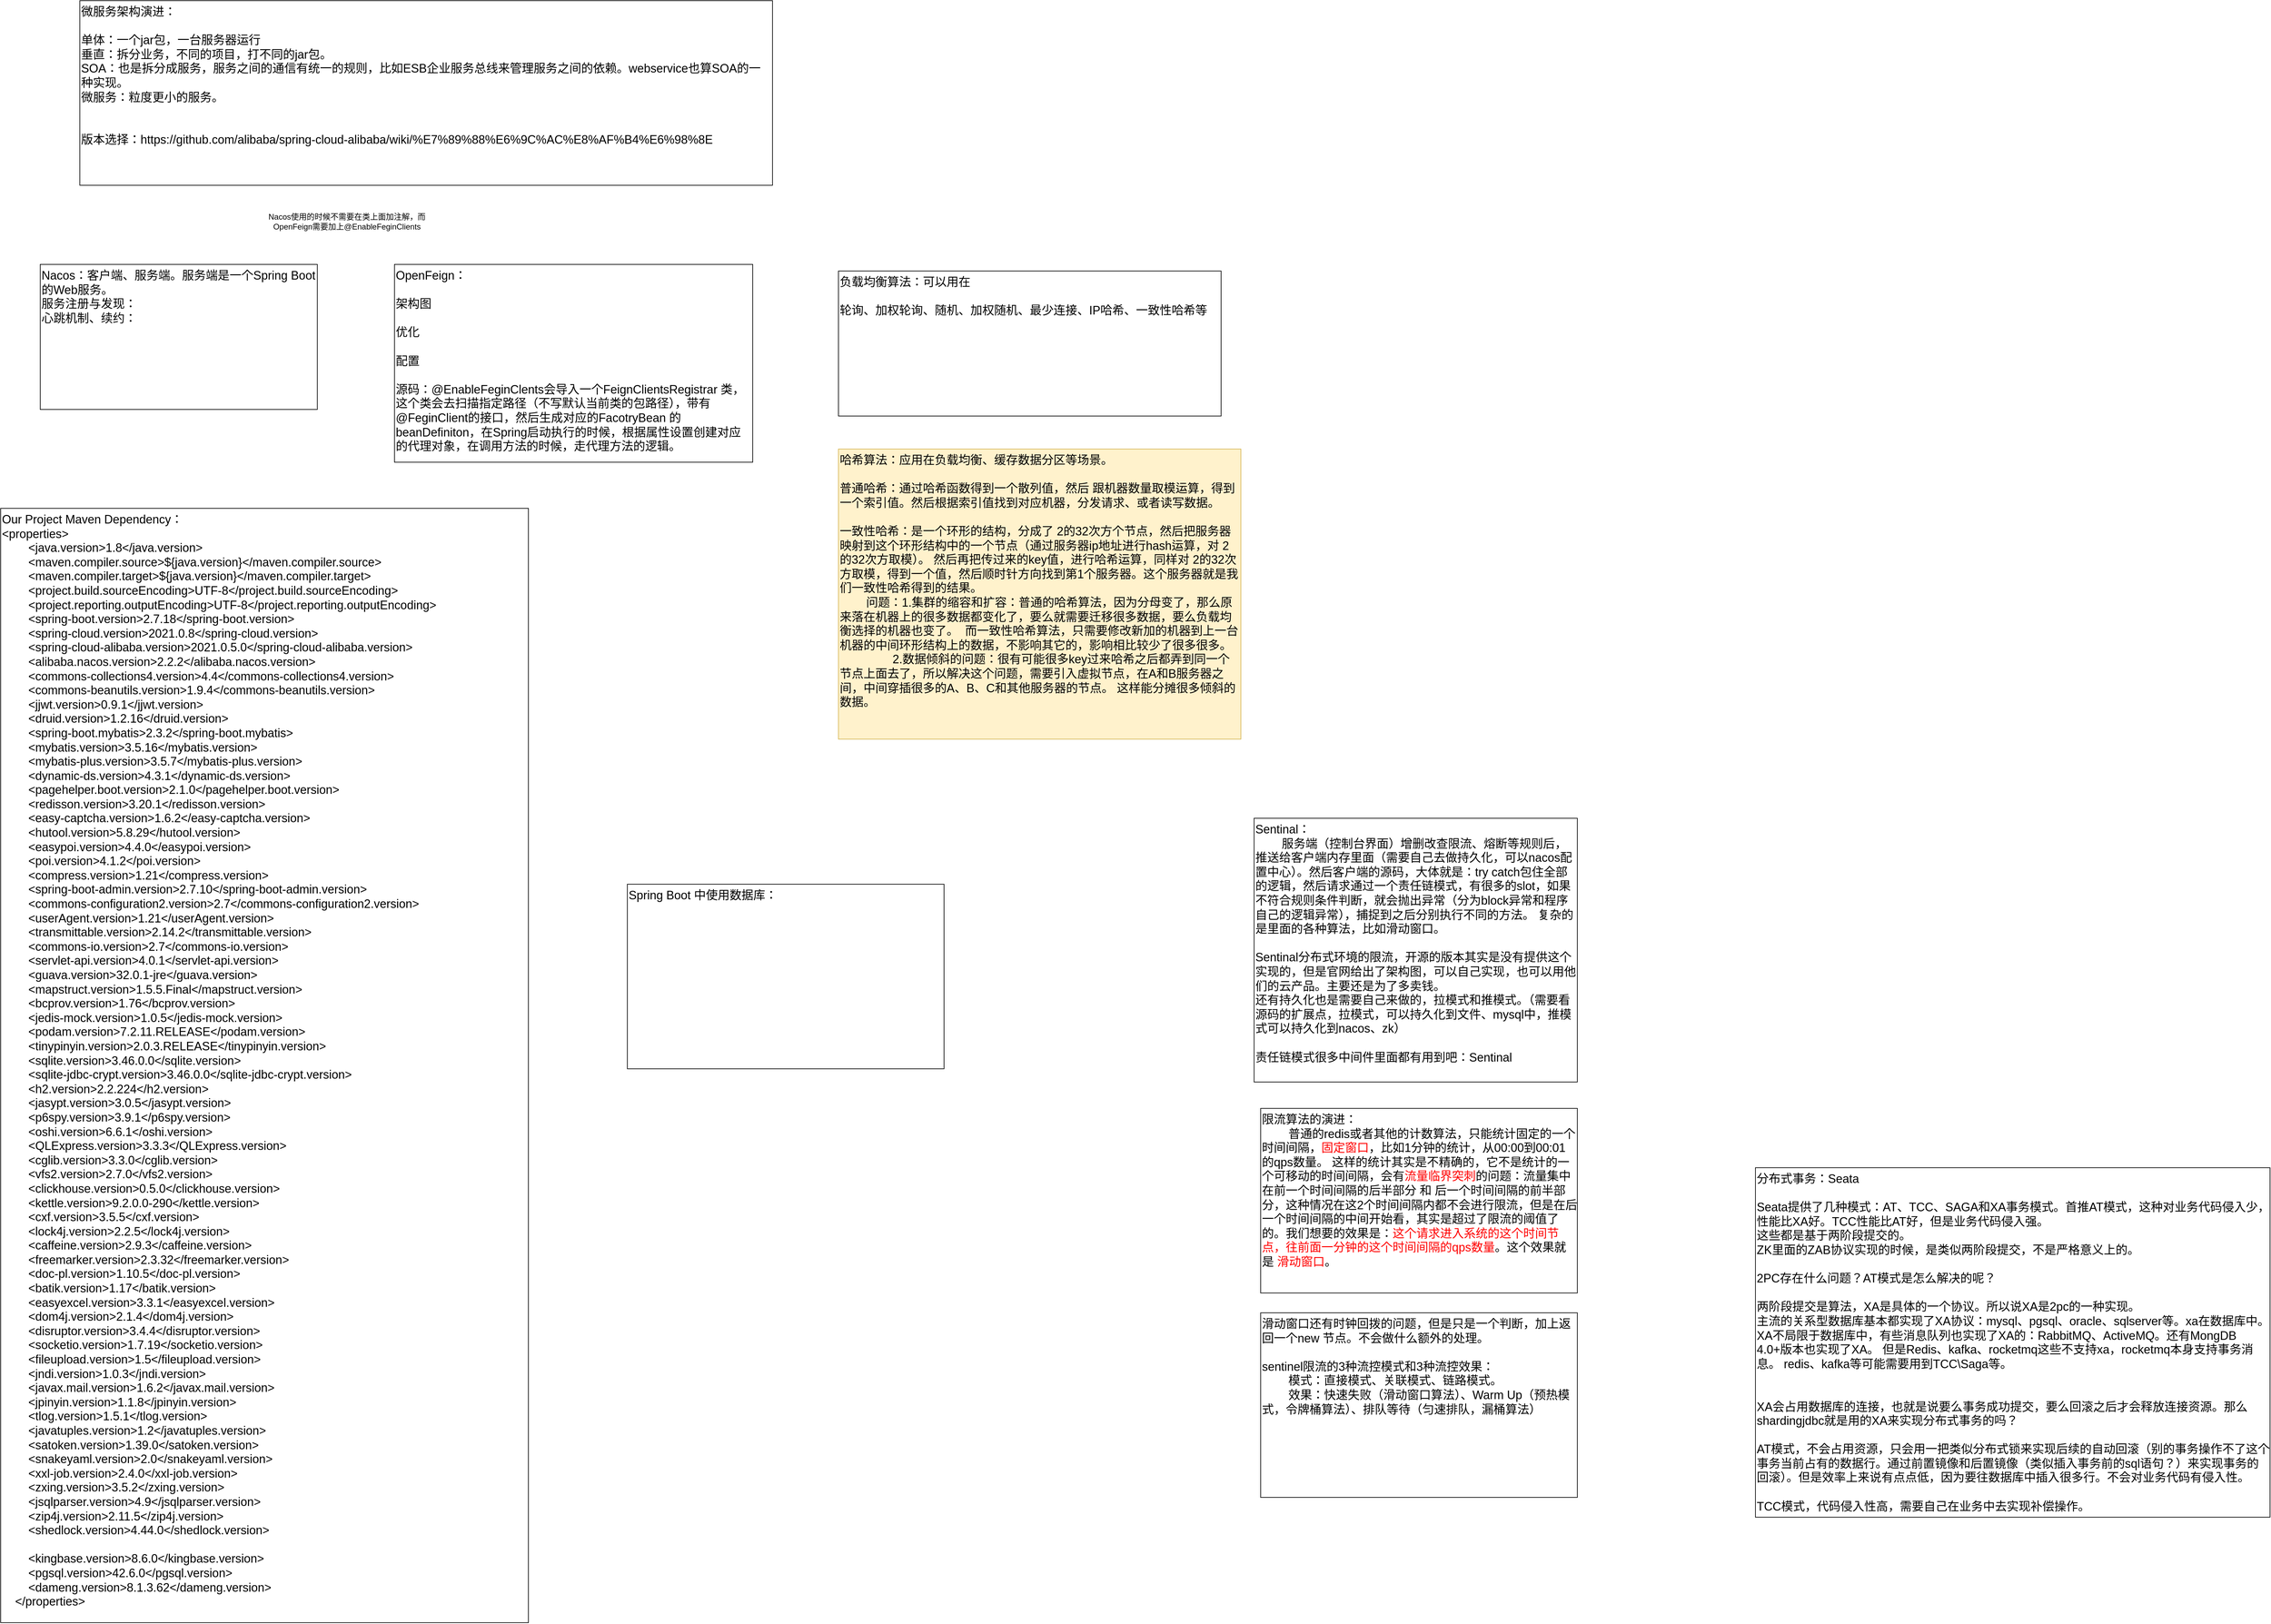 <mxfile version="26.1.3">
  <diagram name="第 1 页" id="bNRUMGfdpHtpgNB-Gve9">
    <mxGraphModel dx="2501" dy="1915" grid="1" gridSize="10" guides="1" tooltips="1" connect="1" arrows="1" fold="1" page="1" pageScale="1" pageWidth="827" pageHeight="1169" math="0" shadow="0">
      <root>
        <mxCell id="0" />
        <mxCell id="1" parent="0" />
        <mxCell id="2RxM4l89XDD24nxAgFgx-1" value="Nacos：客户端、服务端。服务端是一个Spring Boot的Web服务。&lt;div&gt;服务注册与发现：&lt;/div&gt;&lt;div&gt;心跳机制、续约：&lt;br&gt;&lt;div&gt;&lt;br&gt;&lt;/div&gt;&lt;/div&gt;" style="rounded=0;whiteSpace=wrap;html=1;fontSize=18;verticalAlign=top;align=left;" parent="1" vertex="1">
          <mxGeometry x="-130" y="140" width="420" height="220" as="geometry" />
        </mxCell>
        <mxCell id="2RxM4l89XDD24nxAgFgx-2" value="&lt;div&gt;OpenFeign：&lt;/div&gt;&lt;div&gt;&lt;br&gt;&lt;/div&gt;&lt;div&gt;架构图&lt;/div&gt;&lt;div&gt;&lt;br&gt;&lt;/div&gt;&lt;div&gt;优化&lt;/div&gt;&lt;div&gt;&lt;br&gt;&lt;/div&gt;&lt;div&gt;配置&lt;/div&gt;&lt;div&gt;&lt;br&gt;&lt;/div&gt;&lt;div&gt;源码：@EnableFeginClents会导入一个FeignClientsRegistrar 类，这个类会去扫描指定路径（不写默认当前类的包路径），带有@FeginClient的接口，然后生成对应的FacotryBean 的beanDefiniton，在Spring启动执行的时候，&lt;span style=&quot;background-color: transparent; color: light-dark(rgb(0, 0, 0), rgb(255, 255, 255));&quot;&gt;根据属性设置&lt;/span&gt;&lt;span style=&quot;background-color: transparent; color: light-dark(rgb(0, 0, 0), rgb(255, 255, 255));&quot;&gt;创建对应的代理对象，在调用方法的时候，走代理方法的逻辑。&lt;/span&gt;&lt;/div&gt;" style="rounded=0;whiteSpace=wrap;html=1;fontSize=18;verticalAlign=top;align=left;" parent="1" vertex="1">
          <mxGeometry x="407" y="140" width="543" height="300" as="geometry" />
        </mxCell>
        <mxCell id="2RxM4l89XDD24nxAgFgx-3" value="Our Project Maven Dependency：&lt;div&gt;&lt;div&gt;&amp;lt;properties&amp;gt;&lt;/div&gt;&lt;div&gt;&amp;nbsp; &amp;nbsp; &amp;nbsp; &amp;nbsp; &amp;lt;java.version&amp;gt;1.8&amp;lt;/java.version&amp;gt;&lt;/div&gt;&lt;div&gt;&amp;nbsp; &amp;nbsp; &amp;nbsp; &amp;nbsp; &amp;lt;maven.compiler.source&amp;gt;${java.version}&amp;lt;/maven.compiler.source&amp;gt;&lt;/div&gt;&lt;div&gt;&amp;nbsp; &amp;nbsp; &amp;nbsp; &amp;nbsp; &amp;lt;maven.compiler.target&amp;gt;${java.version}&amp;lt;/maven.compiler.target&amp;gt;&lt;/div&gt;&lt;div&gt;&amp;nbsp; &amp;nbsp; &amp;nbsp; &amp;nbsp; &amp;lt;project.build.sourceEncoding&amp;gt;UTF-8&amp;lt;/project.build.sourceEncoding&amp;gt;&lt;/div&gt;&lt;div&gt;&amp;nbsp; &amp;nbsp; &amp;nbsp; &amp;nbsp; &amp;lt;project.reporting.outputEncoding&amp;gt;UTF-8&amp;lt;/project.reporting.outputEncoding&amp;gt;&lt;/div&gt;&lt;div&gt;&amp;nbsp; &amp;nbsp; &amp;nbsp; &amp;nbsp; &amp;lt;spring-boot.version&amp;gt;2.7.18&amp;lt;/spring-boot.version&amp;gt;&lt;/div&gt;&lt;div&gt;&amp;nbsp; &amp;nbsp; &amp;nbsp; &amp;nbsp; &amp;lt;spring-cloud.version&amp;gt;2021.0.8&amp;lt;/spring-cloud.version&amp;gt;&lt;/div&gt;&lt;div&gt;&amp;nbsp; &amp;nbsp; &amp;nbsp; &amp;nbsp; &amp;lt;spring-cloud-alibaba.version&amp;gt;2021.0.5.0&amp;lt;/spring-cloud-alibaba.version&amp;gt;&lt;/div&gt;&lt;div&gt;&amp;nbsp; &amp;nbsp; &amp;nbsp; &amp;nbsp; &amp;lt;alibaba.nacos.version&amp;gt;2.2.2&amp;lt;/alibaba.nacos.version&amp;gt;&lt;/div&gt;&lt;div&gt;&amp;nbsp; &amp;nbsp; &amp;nbsp; &amp;nbsp; &amp;lt;commons-collections4.version&amp;gt;4.4&amp;lt;/commons-collections4.version&amp;gt;&lt;/div&gt;&lt;div&gt;&amp;nbsp; &amp;nbsp; &amp;nbsp; &amp;nbsp; &amp;lt;commons-beanutils.version&amp;gt;1.9.4&amp;lt;/commons-beanutils.version&amp;gt;&lt;/div&gt;&lt;div&gt;&amp;nbsp; &amp;nbsp; &amp;nbsp; &amp;nbsp; &amp;lt;jjwt.version&amp;gt;0.9.1&amp;lt;/jjwt.version&amp;gt;&lt;/div&gt;&lt;div&gt;&amp;nbsp; &amp;nbsp; &amp;nbsp; &amp;nbsp; &amp;lt;druid.version&amp;gt;1.2.16&amp;lt;/druid.version&amp;gt;&lt;/div&gt;&lt;div&gt;&amp;nbsp; &amp;nbsp; &amp;nbsp; &amp;nbsp; &amp;lt;spring-boot.mybatis&amp;gt;2.3.2&amp;lt;/spring-boot.mybatis&amp;gt;&lt;/div&gt;&lt;div&gt;&amp;nbsp; &amp;nbsp; &amp;nbsp; &amp;nbsp; &amp;lt;mybatis.version&amp;gt;3.5.16&amp;lt;/mybatis.version&amp;gt;&lt;/div&gt;&lt;div&gt;&amp;nbsp; &amp;nbsp; &amp;nbsp; &amp;nbsp; &amp;lt;mybatis-plus.version&amp;gt;3.5.7&amp;lt;/mybatis-plus.version&amp;gt;&lt;/div&gt;&lt;div&gt;&amp;nbsp; &amp;nbsp; &amp;nbsp; &amp;nbsp; &amp;lt;dynamic-ds.version&amp;gt;4.3.1&amp;lt;/dynamic-ds.version&amp;gt;&lt;/div&gt;&lt;div&gt;&amp;nbsp; &amp;nbsp; &amp;nbsp; &amp;nbsp; &amp;lt;pagehelper.boot.version&amp;gt;2.1.0&amp;lt;/pagehelper.boot.version&amp;gt;&lt;/div&gt;&lt;div&gt;&amp;nbsp; &amp;nbsp; &amp;nbsp; &amp;nbsp; &amp;lt;redisson.version&amp;gt;3.20.1&amp;lt;/redisson.version&amp;gt;&lt;/div&gt;&lt;div&gt;&amp;nbsp; &amp;nbsp; &amp;nbsp; &amp;nbsp; &amp;lt;easy-captcha.version&amp;gt;1.6.2&amp;lt;/easy-captcha.version&amp;gt;&lt;/div&gt;&lt;div&gt;&amp;nbsp; &amp;nbsp; &amp;nbsp; &amp;nbsp; &amp;lt;hutool.version&amp;gt;5.8.29&amp;lt;/hutool.version&amp;gt;&lt;/div&gt;&lt;div&gt;&amp;nbsp; &amp;nbsp; &amp;nbsp; &amp;nbsp; &amp;lt;easypoi.version&amp;gt;4.4.0&amp;lt;/easypoi.version&amp;gt;&lt;/div&gt;&lt;div&gt;&amp;nbsp; &amp;nbsp; &amp;nbsp; &amp;nbsp; &amp;lt;poi.version&amp;gt;4.1.2&amp;lt;/poi.version&amp;gt;&lt;/div&gt;&lt;div&gt;&amp;nbsp; &amp;nbsp; &amp;nbsp; &amp;nbsp; &amp;lt;compress.version&amp;gt;1.21&amp;lt;/compress.version&amp;gt;&lt;/div&gt;&lt;div&gt;&amp;nbsp; &amp;nbsp; &amp;nbsp; &amp;nbsp; &amp;lt;spring-boot-admin.version&amp;gt;2.7.10&amp;lt;/spring-boot-admin.version&amp;gt;&lt;/div&gt;&lt;div&gt;&amp;nbsp; &amp;nbsp; &amp;nbsp; &amp;nbsp; &amp;lt;commons-configuration2.version&amp;gt;2.7&amp;lt;/commons-configuration2.version&amp;gt;&lt;/div&gt;&lt;div&gt;&amp;nbsp; &amp;nbsp; &amp;nbsp; &amp;nbsp; &amp;lt;userAgent.version&amp;gt;1.21&amp;lt;/userAgent.version&amp;gt;&lt;/div&gt;&lt;div&gt;&amp;nbsp; &amp;nbsp; &amp;nbsp; &amp;nbsp; &amp;lt;transmittable.version&amp;gt;2.14.2&amp;lt;/transmittable.version&amp;gt;&lt;/div&gt;&lt;div&gt;&amp;nbsp; &amp;nbsp; &amp;nbsp; &amp;nbsp; &amp;lt;commons-io.version&amp;gt;2.7&amp;lt;/commons-io.version&amp;gt;&lt;/div&gt;&lt;div&gt;&amp;nbsp; &amp;nbsp; &amp;nbsp; &amp;nbsp; &amp;lt;servlet-api.version&amp;gt;4.0.1&amp;lt;/servlet-api.version&amp;gt;&lt;/div&gt;&lt;div&gt;&amp;nbsp; &amp;nbsp; &amp;nbsp; &amp;nbsp; &amp;lt;guava.version&amp;gt;32.0.1-jre&amp;lt;/guava.version&amp;gt;&lt;/div&gt;&lt;div&gt;&amp;nbsp; &amp;nbsp; &amp;nbsp; &amp;nbsp; &amp;lt;mapstruct.version&amp;gt;1.5.5.Final&amp;lt;/mapstruct.version&amp;gt;&lt;/div&gt;&lt;div&gt;&amp;nbsp; &amp;nbsp; &amp;nbsp; &amp;nbsp; &amp;lt;bcprov.version&amp;gt;1.76&amp;lt;/bcprov.version&amp;gt;&lt;/div&gt;&lt;div&gt;&amp;nbsp; &amp;nbsp; &amp;nbsp; &amp;nbsp; &amp;lt;jedis-mock.version&amp;gt;1.0.5&amp;lt;/jedis-mock.version&amp;gt;&lt;/div&gt;&lt;div&gt;&amp;nbsp; &amp;nbsp; &amp;nbsp; &amp;nbsp; &amp;lt;podam.version&amp;gt;7.2.11.RELEASE&amp;lt;/podam.version&amp;gt;&lt;/div&gt;&lt;div&gt;&amp;nbsp; &amp;nbsp; &amp;nbsp; &amp;nbsp; &amp;lt;tinypinyin.version&amp;gt;2.0.3.RELEASE&amp;lt;/tinypinyin.version&amp;gt;&lt;/div&gt;&lt;div&gt;&amp;nbsp; &amp;nbsp; &amp;nbsp; &amp;nbsp; &amp;lt;sqlite.version&amp;gt;3.46.0.0&amp;lt;/sqlite.version&amp;gt;&lt;/div&gt;&lt;div&gt;&amp;nbsp; &amp;nbsp; &amp;nbsp; &amp;nbsp; &amp;lt;sqlite-jdbc-crypt.version&amp;gt;3.46.0.0&amp;lt;/sqlite-jdbc-crypt.version&amp;gt;&lt;/div&gt;&lt;div&gt;&amp;nbsp; &amp;nbsp; &amp;nbsp; &amp;nbsp; &amp;lt;h2.version&amp;gt;2.2.224&amp;lt;/h2.version&amp;gt;&lt;/div&gt;&lt;div&gt;&amp;nbsp; &amp;nbsp; &amp;nbsp; &amp;nbsp; &amp;lt;jasypt.version&amp;gt;3.0.5&amp;lt;/jasypt.version&amp;gt;&lt;/div&gt;&lt;div&gt;&amp;nbsp; &amp;nbsp; &amp;nbsp; &amp;nbsp; &amp;lt;p6spy.version&amp;gt;3.9.1&amp;lt;/p6spy.version&amp;gt;&lt;/div&gt;&lt;div&gt;&amp;nbsp; &amp;nbsp; &amp;nbsp; &amp;nbsp; &amp;lt;oshi.version&amp;gt;6.6.1&amp;lt;/oshi.version&amp;gt;&lt;/div&gt;&lt;div&gt;&amp;nbsp; &amp;nbsp; &amp;nbsp; &amp;nbsp; &amp;lt;QLExpress.version&amp;gt;3.3.3&amp;lt;/QLExpress.version&amp;gt;&lt;/div&gt;&lt;div&gt;&amp;nbsp; &amp;nbsp; &amp;nbsp; &amp;nbsp; &amp;lt;cglib.version&amp;gt;3.3.0&amp;lt;/cglib.version&amp;gt;&lt;/div&gt;&lt;div&gt;&amp;nbsp; &amp;nbsp; &amp;nbsp; &amp;nbsp; &amp;lt;vfs2.version&amp;gt;2.7.0&amp;lt;/vfs2.version&amp;gt;&lt;/div&gt;&lt;div&gt;&amp;nbsp; &amp;nbsp; &amp;nbsp; &amp;nbsp; &amp;lt;clickhouse.version&amp;gt;0.5.0&amp;lt;/clickhouse.version&amp;gt;&lt;/div&gt;&lt;div&gt;&amp;nbsp; &amp;nbsp; &amp;nbsp; &amp;nbsp; &amp;lt;kettle.version&amp;gt;9.2.0.0-290&amp;lt;/kettle.version&amp;gt;&lt;/div&gt;&lt;div&gt;&amp;nbsp; &amp;nbsp; &amp;nbsp; &amp;nbsp; &amp;lt;cxf.version&amp;gt;3.5.5&amp;lt;/cxf.version&amp;gt;&lt;/div&gt;&lt;div&gt;&amp;nbsp; &amp;nbsp; &amp;nbsp; &amp;nbsp; &amp;lt;lock4j.version&amp;gt;2.2.5&amp;lt;/lock4j.version&amp;gt;&lt;/div&gt;&lt;div&gt;&amp;nbsp; &amp;nbsp; &amp;nbsp; &amp;nbsp; &amp;lt;caffeine.version&amp;gt;2.9.3&amp;lt;/caffeine.version&amp;gt;&lt;/div&gt;&lt;div&gt;&amp;nbsp; &amp;nbsp; &amp;nbsp; &amp;nbsp; &amp;lt;freemarker.version&amp;gt;2.3.32&amp;lt;/freemarker.version&amp;gt;&lt;/div&gt;&lt;div&gt;&amp;nbsp; &amp;nbsp; &amp;nbsp; &amp;nbsp; &amp;lt;doc-pl.version&amp;gt;1.10.5&amp;lt;/doc-pl.version&amp;gt;&lt;/div&gt;&lt;div&gt;&amp;nbsp; &amp;nbsp; &amp;nbsp; &amp;nbsp; &amp;lt;batik.version&amp;gt;1.17&amp;lt;/batik.version&amp;gt;&lt;/div&gt;&lt;div&gt;&amp;nbsp; &amp;nbsp; &amp;nbsp; &amp;nbsp; &amp;lt;easyexcel.version&amp;gt;3.3.1&amp;lt;/easyexcel.version&amp;gt;&lt;/div&gt;&lt;div&gt;&amp;nbsp; &amp;nbsp; &amp;nbsp; &amp;nbsp; &amp;lt;dom4j.version&amp;gt;2.1.4&amp;lt;/dom4j.version&amp;gt;&lt;/div&gt;&lt;div&gt;&amp;nbsp; &amp;nbsp; &amp;nbsp; &amp;nbsp; &amp;lt;disruptor.version&amp;gt;3.4.4&amp;lt;/disruptor.version&amp;gt;&lt;/div&gt;&lt;div&gt;&amp;nbsp; &amp;nbsp; &amp;nbsp; &amp;nbsp; &amp;lt;socketio.version&amp;gt;1.7.19&amp;lt;/socketio.version&amp;gt;&lt;/div&gt;&lt;div&gt;&amp;nbsp; &amp;nbsp; &amp;nbsp; &amp;nbsp; &amp;lt;fileupload.version&amp;gt;1.5&amp;lt;/fileupload.version&amp;gt;&lt;/div&gt;&lt;div&gt;&amp;nbsp; &amp;nbsp; &amp;nbsp; &amp;nbsp; &amp;lt;jndi.version&amp;gt;1.0.3&amp;lt;/jndi.version&amp;gt;&lt;/div&gt;&lt;div&gt;&amp;nbsp; &amp;nbsp; &amp;nbsp; &amp;nbsp; &amp;lt;javax.mail.version&amp;gt;1.6.2&amp;lt;/javax.mail.version&amp;gt;&lt;/div&gt;&lt;div&gt;&amp;nbsp; &amp;nbsp; &amp;nbsp; &amp;nbsp; &amp;lt;jpinyin.version&amp;gt;1.1.8&amp;lt;/jpinyin.version&amp;gt;&lt;/div&gt;&lt;div&gt;&amp;nbsp; &amp;nbsp; &amp;nbsp; &amp;nbsp; &amp;lt;tlog.version&amp;gt;1.5.1&amp;lt;/tlog.version&amp;gt;&lt;/div&gt;&lt;div&gt;&amp;nbsp; &amp;nbsp; &amp;nbsp; &amp;nbsp; &amp;lt;javatuples.version&amp;gt;1.2&amp;lt;/javatuples.version&amp;gt;&lt;/div&gt;&lt;div&gt;&amp;nbsp; &amp;nbsp; &amp;nbsp; &amp;nbsp; &amp;lt;satoken.version&amp;gt;1.39.0&amp;lt;/satoken.version&amp;gt;&lt;/div&gt;&lt;div&gt;&amp;nbsp; &amp;nbsp; &amp;nbsp; &amp;nbsp; &amp;lt;snakeyaml.version&amp;gt;2.0&amp;lt;/snakeyaml.version&amp;gt;&lt;/div&gt;&lt;div&gt;&amp;nbsp; &amp;nbsp; &amp;nbsp; &amp;nbsp; &amp;lt;xxl-job.version&amp;gt;2.4.0&amp;lt;/xxl-job.version&amp;gt;&lt;/div&gt;&lt;div&gt;&amp;nbsp; &amp;nbsp; &amp;nbsp; &amp;nbsp; &amp;lt;zxing.version&amp;gt;3.5.2&amp;lt;/zxing.version&amp;gt;&lt;/div&gt;&lt;div&gt;&amp;nbsp; &amp;nbsp; &amp;nbsp; &amp;nbsp; &amp;lt;jsqlparser.version&amp;gt;4.9&amp;lt;/jsqlparser.version&amp;gt;&lt;/div&gt;&lt;div&gt;&amp;nbsp; &amp;nbsp; &amp;nbsp; &amp;nbsp; &amp;lt;zip4j.version&amp;gt;2.11.5&amp;lt;/zip4j.version&amp;gt;&lt;/div&gt;&lt;div&gt;&amp;nbsp; &amp;nbsp; &amp;nbsp; &amp;nbsp; &amp;lt;shedlock.version&amp;gt;4.44.0&amp;lt;/shedlock.version&amp;gt;&lt;/div&gt;&lt;div&gt;&lt;br&gt;&lt;/div&gt;&lt;div&gt;&amp;nbsp; &amp;nbsp; &amp;nbsp; &amp;nbsp; &amp;lt;kingbase.version&amp;gt;8.6.0&amp;lt;/kingbase.version&amp;gt;&lt;/div&gt;&lt;div&gt;&amp;nbsp; &amp;nbsp; &amp;nbsp; &amp;nbsp; &amp;lt;pgsql.version&amp;gt;42.6.0&amp;lt;/pgsql.version&amp;gt;&lt;/div&gt;&lt;div&gt;&amp;nbsp; &amp;nbsp; &amp;nbsp; &amp;nbsp; &amp;lt;dameng.version&amp;gt;8.1.3.62&amp;lt;/dameng.version&amp;gt;&lt;/div&gt;&lt;div&gt;&amp;nbsp; &amp;nbsp; &amp;lt;/properties&amp;gt;&lt;/div&gt;&lt;div&gt;&lt;br&gt;&lt;/div&gt;&lt;/div&gt;" style="rounded=0;whiteSpace=wrap;html=1;fontSize=18;verticalAlign=top;align=left;" parent="1" vertex="1">
          <mxGeometry x="-190" y="510" width="800" height="1690" as="geometry" />
        </mxCell>
        <mxCell id="8Nu4Ka4w16lwiklZhjRO-1" value="微服务架构演进：&lt;div&gt;&lt;br&gt;&lt;/div&gt;&lt;div&gt;单体：一个jar包，一台服务器运行&lt;/div&gt;&lt;div&gt;垂直：拆分业务，不同的项目，打不同的jar包。&lt;/div&gt;&lt;div&gt;SOA：也是拆分成服务，服务之间的通信有统一的规则，比如ESB企业服务总线来管理服务之间的依赖。webservice也算SOA的一种实现。&lt;/div&gt;&lt;div&gt;微服务：粒度更小的服务。&lt;/div&gt;&lt;div&gt;&lt;br&gt;&lt;/div&gt;&lt;div&gt;&lt;br&gt;&lt;/div&gt;&lt;div&gt;版本选择：https://github.com/alibaba/spring-cloud-alibaba/wiki/%E7%89%88%E6%9C%AC%E8%AF%B4%E6%98%8E&lt;br&gt;&lt;div&gt;&lt;br&gt;&lt;/div&gt;&lt;/div&gt;" style="rounded=0;whiteSpace=wrap;html=1;fontSize=18;verticalAlign=top;align=left;" parent="1" vertex="1">
          <mxGeometry x="-70" y="-260" width="1050" height="280" as="geometry" />
        </mxCell>
        <mxCell id="JkpguMBfyvvDvHadpzbC-1" value="&lt;div&gt;负载均衡算法：可以用在&lt;/div&gt;&lt;div&gt;&lt;br&gt;&lt;/div&gt;&lt;div&gt;轮询、加权轮询、随机、加权随机、最少连接、IP哈希、一致性哈希等&lt;/div&gt;" style="rounded=0;whiteSpace=wrap;html=1;fontSize=18;verticalAlign=top;align=left;" parent="1" vertex="1">
          <mxGeometry x="1080" y="150" width="580" height="220" as="geometry" />
        </mxCell>
        <mxCell id="VfdaiQWPS9US5twS7hE0-1" value="&lt;div&gt;哈希算法：应用在负载均衡、缓存数据分区等场景。&lt;/div&gt;&lt;div&gt;&lt;br&gt;&lt;/div&gt;&lt;div&gt;普通哈希：通过哈希函数得到一个散列值，然后 跟机器数量取模运算，得到一个索引值。然后根据索引值找到对应机器，分发请求、或者读写数据。&lt;/div&gt;&lt;div&gt;&lt;br&gt;&lt;/div&gt;一致性哈希：是一个环形的结构，分成了 2的32次方个节点，然后把服务器映射到这个环形结构中的一个节点（通过服务器ip地址进行hash运算，对 2的32次方取模）。 然后再把传过来的key值，进行哈希运算，同样对 2的32次方取模，得到一个值，然后顺时针方向找到第1个服务器。这个服务器就是我们一致性哈希得到的结果。&lt;div&gt;&lt;span style=&quot;white-space: pre;&quot;&gt;&#x9;&lt;/span&gt;问题：1.集群的缩容和扩容：普通的哈希算法，因为分母变了，那么原来落在机器上的很多数据都变化了，要么就需要迁移很多数据，要么负载均衡选择的机器也变了。&amp;nbsp; 而一致性哈希算法，只需要修改新加的机器到上一台机器的中间环形结构上的数据，不影响其它的，影响相比较少了很多很多。&lt;br&gt;&lt;/div&gt;&lt;div&gt;&lt;span style=&quot;white-space: pre;&quot;&gt;&#x9;&lt;/span&gt;&lt;span style=&quot;white-space: pre;&quot;&gt;&#x9;&lt;/span&gt;2.数据倾斜的问题：很有可能很多key过来哈希之后都弄到同一个节点上面去了，所以解决这个问题，需要引入虚拟节点，在A和B服务器之间，中间穿插很多的A、B、C和其他服务器的节点。 这样能分摊很多倾斜的数据。&lt;br&gt;&lt;/div&gt;" style="rounded=0;whiteSpace=wrap;html=1;fontSize=18;verticalAlign=top;align=left;fillColor=#fff2cc;strokeColor=#d6b656;" parent="1" vertex="1">
          <mxGeometry x="1080" y="420" width="610" height="440" as="geometry" />
        </mxCell>
        <mxCell id="VfdaiQWPS9US5twS7hE0-2" value="Spring Boot 中使用数据库：" style="rounded=0;whiteSpace=wrap;html=1;fontSize=18;verticalAlign=top;align=left;" parent="1" vertex="1">
          <mxGeometry x="760" y="1080" width="480" height="280" as="geometry" />
        </mxCell>
        <mxCell id="llbknPpr0wl2aexQ5wte-1" value="Sentinal：&lt;div&gt;&lt;span style=&quot;white-space: pre;&quot;&gt;&#x9;&lt;/span&gt;服务端（控制台界面）增删改查限流、熔断等规则后，推送给客户端内存里面（需要自己去做持久化，可以nacos配置中心）。然后客户端的源码，大体就是：try catch包住全部的逻辑，然后请求通过一个责任链模式，有很多的slot，如果不符合规则条件判断，就会抛出异常（分为block异常和程序自己的逻辑异常），捕捉到之后分别执行不同的方法。 复杂的是里面的各种算法，比如滑动窗口。&lt;br&gt;&lt;/div&gt;&lt;div&gt;&lt;br&gt;&lt;/div&gt;&lt;div&gt;Sentinal分布式环境的限流，开源的版本其实是没有提供这个实现的，但是官网给出了架构图，可以自己实现，也可以用他们的云产品。主要还是为了多卖钱。&lt;/div&gt;&lt;div&gt;还有持久化也是需要自己来做的，拉模式和推模式。（需要看源码的扩展点，拉模式，可以持久化到文件、mysql中，推模式可以持久化到nacos、zk）&lt;/div&gt;&lt;div&gt;&lt;br&gt;&lt;/div&gt;&lt;div&gt;责任链模式很多中间件里面都有用到吧：Sentinal&lt;/div&gt;&lt;div&gt;&lt;br&gt;&lt;/div&gt;" style="rounded=0;whiteSpace=wrap;html=1;fontSize=18;verticalAlign=top;align=left;" parent="1" vertex="1">
          <mxGeometry x="1710" y="980" width="490" height="400" as="geometry" />
        </mxCell>
        <mxCell id="UeN3P7YvOwQrCzJwxY_4-1" value="限流算法的演进：&lt;div&gt;&lt;span style=&quot;white-space: pre;&quot;&gt;&#x9;&lt;/span&gt;普通的redis或者其他的计数算法，只能统计固定的一个时间间隔，&lt;font style=&quot;color: rgb(255, 0, 0);&quot;&gt;固定窗口&lt;/font&gt;，比如1分钟的统计，从00:00到00:01的qps数量。 这样的统计其实是不精确的，&lt;span style=&quot;background-color: transparent; color: light-dark(rgb(0, 0, 0), rgb(255, 255, 255));&quot;&gt;它不是统计的一个可移动的时间间隔，&lt;/span&gt;&lt;span style=&quot;background-color: transparent; color: light-dark(rgb(0, 0, 0), rgb(255, 255, 255));&quot;&gt;会有&lt;/span&gt;&lt;font style=&quot;background-color: transparent; color: rgb(255, 0, 0);&quot;&gt;流量临界突刺&lt;/font&gt;&lt;span style=&quot;background-color: transparent; color: light-dark(rgb(0, 0, 0), rgb(255, 255, 255));&quot;&gt;的问题：流量集中在前一个时间间隔的后半部分 和 后一个时间间隔的前半部分，这种情况在这2个时间间隔内都不会进行限流，但是在后一个时间间隔的中间开始看，其实是超过了限流的阈值了的。我们想要的效果是：&lt;/span&gt;&lt;font style=&quot;background-color: transparent; color: rgb(255, 0, 0);&quot;&gt;这个请求进入系统的这个时间节点，往前面一分钟的这个时间间隔的qps数量&lt;/font&gt;&lt;span style=&quot;background-color: transparent; color: light-dark(rgb(0, 0, 0), rgb(255, 255, 255));&quot;&gt;。这个效果就是 &lt;/span&gt;&lt;font style=&quot;background-color: transparent; color: rgb(255, 0, 0);&quot;&gt;滑动窗口&lt;/font&gt;&lt;span style=&quot;background-color: transparent; color: light-dark(rgb(0, 0, 0), rgb(255, 255, 255));&quot;&gt;。&lt;/span&gt;&lt;/div&gt;&lt;div&gt;&lt;div&gt;&lt;br&gt;&lt;/div&gt;&lt;/div&gt;" style="rounded=0;whiteSpace=wrap;html=1;fontSize=18;verticalAlign=top;align=left;" parent="1" vertex="1">
          <mxGeometry x="1720" y="1420" width="480" height="280" as="geometry" />
        </mxCell>
        <mxCell id="YG4GrdYwy3NGrYMXa4sz-1" value="滑动窗口还有时钟回拨的问题，但是只是一个判断，加上返回一个new 节点。不会做什么额外的处理。&lt;div&gt;&lt;br&gt;&lt;/div&gt;&lt;div&gt;sentinel限流的3种流控模式和3种流控效果：&lt;/div&gt;&lt;div&gt;&lt;span style=&quot;white-space: pre;&quot;&gt;&#x9;&lt;/span&gt;模式：直接模式、关联模式、链路模式。&lt;/div&gt;&lt;div&gt;&lt;span style=&quot;white-space: pre;&quot;&gt;&#x9;&lt;/span&gt;效果：快速失败（滑动窗口算法）、Warm Up（预热模式，令牌桶算法）、排队等待（匀速排队，漏桶算法）&lt;br&gt;&lt;/div&gt;&lt;div&gt;&lt;div&gt;&lt;div&gt;&lt;br&gt;&lt;/div&gt;&lt;/div&gt;&lt;/div&gt;" style="rounded=0;whiteSpace=wrap;html=1;fontSize=18;verticalAlign=top;align=left;" parent="1" vertex="1">
          <mxGeometry x="1720" y="1730" width="480" height="280" as="geometry" />
        </mxCell>
        <mxCell id="xb5FwsVI7nqsQViI3kiX-1" value="Nacos使用的时候不需要在类上面加注解，而OpenFeign需要加上@EnableFeginClients" style="text;html=1;align=center;verticalAlign=middle;whiteSpace=wrap;rounded=0;" parent="1" vertex="1">
          <mxGeometry x="210" y="50" width="250" height="50" as="geometry" />
        </mxCell>
        <mxCell id="lFDamCLCkBhxT8NYs803-1" value="&lt;div&gt;分布式事务：Seata&lt;/div&gt;&lt;div&gt;&lt;br&gt;&lt;/div&gt;&lt;div&gt;Seata提供了几种模式：AT、TCC、SAGA和XA事务模式。首推AT模式，这种对业务代码侵入少，性能比XA好。TCC性能比AT好，但是业务代码侵入强。&lt;/div&gt;&lt;div&gt;这些都是基于两阶段提交的。&lt;/div&gt;&lt;div&gt;ZK里面的ZAB协议实现的时候，是类似两阶段提交，不是严格意义上的。&lt;/div&gt;&lt;div&gt;&lt;br&gt;&lt;/div&gt;&lt;div&gt;2PC存在什么问题？AT模式是怎么解决的呢？&lt;/div&gt;&lt;div&gt;&lt;br&gt;&lt;/div&gt;&lt;div&gt;两阶段提交是算法，XA是具体的一个协议。所以说XA是2pc的一种实现。&lt;/div&gt;&lt;div&gt;主流的关系型数据库基本都实现了XA协议：mysql、pgsql、oracle、sqlserver等。xa在数据库中。&lt;/div&gt;&lt;div&gt;XA不局限于数据库中，有些消息队列也实现了XA的：RabbitMQ、ActiveMQ。还有MongDB 4.0+版本也实现了XA。 但是Redis、kafka、rocketmq这些不支持xa，rocketmq本身支持事务消息。 redis、kafka等可能需要用到TCC\Saga等。&lt;/div&gt;&lt;div&gt;&lt;br&gt;&lt;/div&gt;&lt;div&gt;&lt;br&gt;&lt;/div&gt;&lt;div&gt;XA会占用数据库的连接，也就是说要么事务成功提交，要么回滚之后才会释放连接资源。那么shardingjdbc就是用的XA来实现分布式事务的吗？&lt;/div&gt;&lt;div&gt;&lt;br&gt;&lt;/div&gt;&lt;div&gt;AT模式，不会占用资源，只会用一把类似分布式锁来实现后续的自动回滚（别的事务操作不了这个事务当前占有的数据行。通过前置镜像和后置镜像（类似插入事务前的sql语句？）来实现事务的回滚）。但是效率上来说有点点低，因为要往数据库中插入很多行。不会对业务代码有侵入性。&lt;/div&gt;&lt;div&gt;&lt;br&gt;&lt;/div&gt;&lt;div&gt;TCC模式，代码侵入性高，需要自己在业务中去实现补偿操作。&lt;/div&gt;&lt;div&gt;&lt;div&gt;&lt;div&gt;&lt;br&gt;&lt;/div&gt;&lt;/div&gt;&lt;/div&gt;&lt;div&gt;&lt;br&gt;&lt;/div&gt;" style="rounded=0;whiteSpace=wrap;html=1;fontSize=18;verticalAlign=top;align=left;" parent="1" vertex="1">
          <mxGeometry x="2470" y="1510" width="780" height="530" as="geometry" />
        </mxCell>
      </root>
    </mxGraphModel>
  </diagram>
</mxfile>

